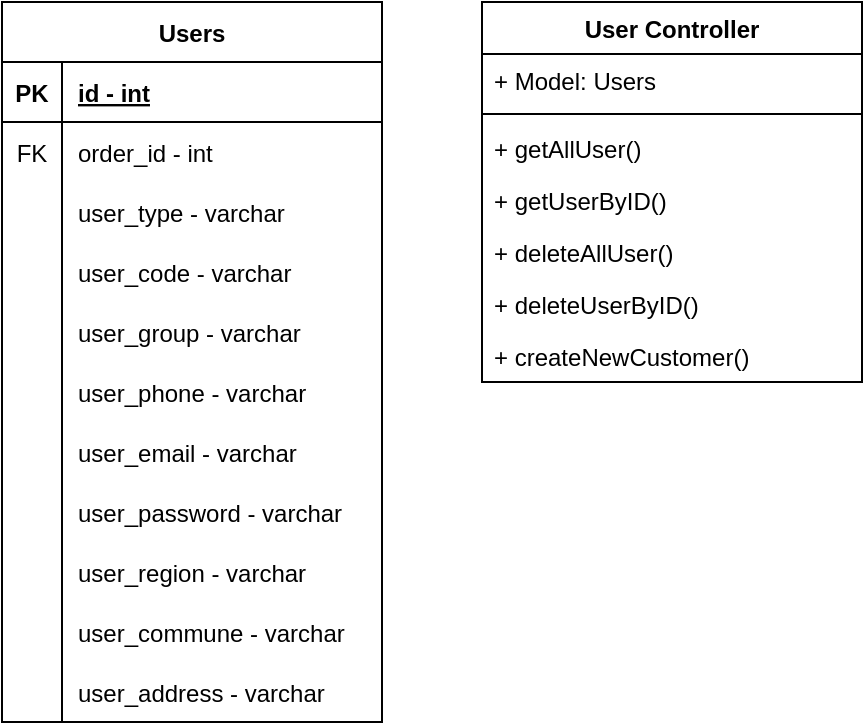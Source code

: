 <mxfile version="21.0.2" type="github">
  <diagram id="C5RBs43oDa-KdzZeNtuy" name="Page-1">
    <mxGraphModel dx="-22" dy="2096" grid="1" gridSize="10" guides="1" tooltips="1" connect="1" arrows="1" fold="1" page="1" pageScale="1" pageWidth="827" pageHeight="1169" math="0" shadow="0">
      <root>
        <mxCell id="WIyWlLk6GJQsqaUBKTNV-0" />
        <mxCell id="WIyWlLk6GJQsqaUBKTNV-1" parent="WIyWlLk6GJQsqaUBKTNV-0" />
        <mxCell id="qIMvTuTYGEKUYPbWUyUb-25" value="Users" style="shape=table;startSize=30;container=1;collapsible=1;childLayout=tableLayout;fixedRows=1;rowLines=0;fontStyle=1;align=center;resizeLast=1;" vertex="1" parent="WIyWlLk6GJQsqaUBKTNV-1">
          <mxGeometry x="2200" y="-270" width="190" height="360" as="geometry" />
        </mxCell>
        <mxCell id="qIMvTuTYGEKUYPbWUyUb-26" value="" style="shape=tableRow;horizontal=0;startSize=0;swimlaneHead=0;swimlaneBody=0;fillColor=none;collapsible=0;dropTarget=0;points=[[0,0.5],[1,0.5]];portConstraint=eastwest;top=0;left=0;right=0;bottom=1;" vertex="1" parent="qIMvTuTYGEKUYPbWUyUb-25">
          <mxGeometry y="30" width="190" height="30" as="geometry" />
        </mxCell>
        <mxCell id="qIMvTuTYGEKUYPbWUyUb-27" value="PK" style="shape=partialRectangle;connectable=0;fillColor=none;top=0;left=0;bottom=0;right=0;fontStyle=1;overflow=hidden;" vertex="1" parent="qIMvTuTYGEKUYPbWUyUb-26">
          <mxGeometry width="30" height="30" as="geometry">
            <mxRectangle width="30" height="30" as="alternateBounds" />
          </mxGeometry>
        </mxCell>
        <mxCell id="qIMvTuTYGEKUYPbWUyUb-28" value="id - int" style="shape=partialRectangle;connectable=0;fillColor=none;top=0;left=0;bottom=0;right=0;align=left;spacingLeft=6;fontStyle=5;overflow=hidden;" vertex="1" parent="qIMvTuTYGEKUYPbWUyUb-26">
          <mxGeometry x="30" width="160" height="30" as="geometry">
            <mxRectangle width="160" height="30" as="alternateBounds" />
          </mxGeometry>
        </mxCell>
        <mxCell id="qIMvTuTYGEKUYPbWUyUb-29" value="" style="shape=tableRow;horizontal=0;startSize=0;swimlaneHead=0;swimlaneBody=0;fillColor=none;collapsible=0;dropTarget=0;points=[[0,0.5],[1,0.5]];portConstraint=eastwest;top=0;left=0;right=0;bottom=0;" vertex="1" parent="qIMvTuTYGEKUYPbWUyUb-25">
          <mxGeometry y="60" width="190" height="30" as="geometry" />
        </mxCell>
        <mxCell id="qIMvTuTYGEKUYPbWUyUb-30" value="FK" style="shape=partialRectangle;connectable=0;fillColor=none;top=0;left=0;bottom=0;right=0;editable=1;overflow=hidden;" vertex="1" parent="qIMvTuTYGEKUYPbWUyUb-29">
          <mxGeometry width="30" height="30" as="geometry">
            <mxRectangle width="30" height="30" as="alternateBounds" />
          </mxGeometry>
        </mxCell>
        <mxCell id="qIMvTuTYGEKUYPbWUyUb-31" value="order_id - int" style="shape=partialRectangle;connectable=0;fillColor=none;top=0;left=0;bottom=0;right=0;align=left;spacingLeft=6;overflow=hidden;" vertex="1" parent="qIMvTuTYGEKUYPbWUyUb-29">
          <mxGeometry x="30" width="160" height="30" as="geometry">
            <mxRectangle width="160" height="30" as="alternateBounds" />
          </mxGeometry>
        </mxCell>
        <mxCell id="qIMvTuTYGEKUYPbWUyUb-35" value="" style="shape=tableRow;horizontal=0;startSize=0;swimlaneHead=0;swimlaneBody=0;fillColor=none;collapsible=0;dropTarget=0;points=[[0,0.5],[1,0.5]];portConstraint=eastwest;top=0;left=0;right=0;bottom=0;" vertex="1" parent="qIMvTuTYGEKUYPbWUyUb-25">
          <mxGeometry y="90" width="190" height="30" as="geometry" />
        </mxCell>
        <mxCell id="qIMvTuTYGEKUYPbWUyUb-36" value="" style="shape=partialRectangle;connectable=0;fillColor=none;top=0;left=0;bottom=0;right=0;editable=1;overflow=hidden;" vertex="1" parent="qIMvTuTYGEKUYPbWUyUb-35">
          <mxGeometry width="30" height="30" as="geometry">
            <mxRectangle width="30" height="30" as="alternateBounds" />
          </mxGeometry>
        </mxCell>
        <mxCell id="qIMvTuTYGEKUYPbWUyUb-37" value="user_type - varchar" style="shape=partialRectangle;connectable=0;fillColor=none;top=0;left=0;bottom=0;right=0;align=left;spacingLeft=6;overflow=hidden;" vertex="1" parent="qIMvTuTYGEKUYPbWUyUb-35">
          <mxGeometry x="30" width="160" height="30" as="geometry">
            <mxRectangle width="160" height="30" as="alternateBounds" />
          </mxGeometry>
        </mxCell>
        <mxCell id="qIMvTuTYGEKUYPbWUyUb-38" value="" style="shape=tableRow;horizontal=0;startSize=0;swimlaneHead=0;swimlaneBody=0;fillColor=none;collapsible=0;dropTarget=0;points=[[0,0.5],[1,0.5]];portConstraint=eastwest;top=0;left=0;right=0;bottom=0;" vertex="1" parent="qIMvTuTYGEKUYPbWUyUb-25">
          <mxGeometry y="120" width="190" height="30" as="geometry" />
        </mxCell>
        <mxCell id="qIMvTuTYGEKUYPbWUyUb-39" value="" style="shape=partialRectangle;connectable=0;fillColor=none;top=0;left=0;bottom=0;right=0;editable=1;overflow=hidden;" vertex="1" parent="qIMvTuTYGEKUYPbWUyUb-38">
          <mxGeometry width="30" height="30" as="geometry">
            <mxRectangle width="30" height="30" as="alternateBounds" />
          </mxGeometry>
        </mxCell>
        <mxCell id="qIMvTuTYGEKUYPbWUyUb-40" value="user_code - varchar" style="shape=partialRectangle;connectable=0;fillColor=none;top=0;left=0;bottom=0;right=0;align=left;spacingLeft=6;overflow=hidden;" vertex="1" parent="qIMvTuTYGEKUYPbWUyUb-38">
          <mxGeometry x="30" width="160" height="30" as="geometry">
            <mxRectangle width="160" height="30" as="alternateBounds" />
          </mxGeometry>
        </mxCell>
        <mxCell id="qIMvTuTYGEKUYPbWUyUb-47" value="" style="shape=tableRow;horizontal=0;startSize=0;swimlaneHead=0;swimlaneBody=0;fillColor=none;collapsible=0;dropTarget=0;points=[[0,0.5],[1,0.5]];portConstraint=eastwest;top=0;left=0;right=0;bottom=0;" vertex="1" parent="qIMvTuTYGEKUYPbWUyUb-25">
          <mxGeometry y="150" width="190" height="30" as="geometry" />
        </mxCell>
        <mxCell id="qIMvTuTYGEKUYPbWUyUb-48" value="" style="shape=partialRectangle;connectable=0;fillColor=none;top=0;left=0;bottom=0;right=0;editable=1;overflow=hidden;" vertex="1" parent="qIMvTuTYGEKUYPbWUyUb-47">
          <mxGeometry width="30" height="30" as="geometry">
            <mxRectangle width="30" height="30" as="alternateBounds" />
          </mxGeometry>
        </mxCell>
        <mxCell id="qIMvTuTYGEKUYPbWUyUb-49" value="user_group - varchar" style="shape=partialRectangle;connectable=0;fillColor=none;top=0;left=0;bottom=0;right=0;align=left;spacingLeft=6;overflow=hidden;" vertex="1" parent="qIMvTuTYGEKUYPbWUyUb-47">
          <mxGeometry x="30" width="160" height="30" as="geometry">
            <mxRectangle width="160" height="30" as="alternateBounds" />
          </mxGeometry>
        </mxCell>
        <mxCell id="qIMvTuTYGEKUYPbWUyUb-50" value="" style="shape=tableRow;horizontal=0;startSize=0;swimlaneHead=0;swimlaneBody=0;fillColor=none;collapsible=0;dropTarget=0;points=[[0,0.5],[1,0.5]];portConstraint=eastwest;top=0;left=0;right=0;bottom=0;" vertex="1" parent="qIMvTuTYGEKUYPbWUyUb-25">
          <mxGeometry y="180" width="190" height="30" as="geometry" />
        </mxCell>
        <mxCell id="qIMvTuTYGEKUYPbWUyUb-51" value="" style="shape=partialRectangle;connectable=0;fillColor=none;top=0;left=0;bottom=0;right=0;editable=1;overflow=hidden;" vertex="1" parent="qIMvTuTYGEKUYPbWUyUb-50">
          <mxGeometry width="30" height="30" as="geometry">
            <mxRectangle width="30" height="30" as="alternateBounds" />
          </mxGeometry>
        </mxCell>
        <mxCell id="qIMvTuTYGEKUYPbWUyUb-52" value="user_phone - varchar" style="shape=partialRectangle;connectable=0;fillColor=none;top=0;left=0;bottom=0;right=0;align=left;spacingLeft=6;overflow=hidden;" vertex="1" parent="qIMvTuTYGEKUYPbWUyUb-50">
          <mxGeometry x="30" width="160" height="30" as="geometry">
            <mxRectangle width="160" height="30" as="alternateBounds" />
          </mxGeometry>
        </mxCell>
        <mxCell id="qIMvTuTYGEKUYPbWUyUb-53" value="" style="shape=tableRow;horizontal=0;startSize=0;swimlaneHead=0;swimlaneBody=0;fillColor=none;collapsible=0;dropTarget=0;points=[[0,0.5],[1,0.5]];portConstraint=eastwest;top=0;left=0;right=0;bottom=0;" vertex="1" parent="qIMvTuTYGEKUYPbWUyUb-25">
          <mxGeometry y="210" width="190" height="30" as="geometry" />
        </mxCell>
        <mxCell id="qIMvTuTYGEKUYPbWUyUb-54" value="" style="shape=partialRectangle;connectable=0;fillColor=none;top=0;left=0;bottom=0;right=0;editable=1;overflow=hidden;" vertex="1" parent="qIMvTuTYGEKUYPbWUyUb-53">
          <mxGeometry width="30" height="30" as="geometry">
            <mxRectangle width="30" height="30" as="alternateBounds" />
          </mxGeometry>
        </mxCell>
        <mxCell id="qIMvTuTYGEKUYPbWUyUb-55" value="user_email - varchar" style="shape=partialRectangle;connectable=0;fillColor=none;top=0;left=0;bottom=0;right=0;align=left;spacingLeft=6;overflow=hidden;" vertex="1" parent="qIMvTuTYGEKUYPbWUyUb-53">
          <mxGeometry x="30" width="160" height="30" as="geometry">
            <mxRectangle width="160" height="30" as="alternateBounds" />
          </mxGeometry>
        </mxCell>
        <mxCell id="qIMvTuTYGEKUYPbWUyUb-56" value="" style="shape=tableRow;horizontal=0;startSize=0;swimlaneHead=0;swimlaneBody=0;fillColor=none;collapsible=0;dropTarget=0;points=[[0,0.5],[1,0.5]];portConstraint=eastwest;top=0;left=0;right=0;bottom=0;" vertex="1" parent="qIMvTuTYGEKUYPbWUyUb-25">
          <mxGeometry y="240" width="190" height="30" as="geometry" />
        </mxCell>
        <mxCell id="qIMvTuTYGEKUYPbWUyUb-57" value="" style="shape=partialRectangle;connectable=0;fillColor=none;top=0;left=0;bottom=0;right=0;editable=1;overflow=hidden;" vertex="1" parent="qIMvTuTYGEKUYPbWUyUb-56">
          <mxGeometry width="30" height="30" as="geometry">
            <mxRectangle width="30" height="30" as="alternateBounds" />
          </mxGeometry>
        </mxCell>
        <mxCell id="qIMvTuTYGEKUYPbWUyUb-58" value="user_password - varchar" style="shape=partialRectangle;connectable=0;fillColor=none;top=0;left=0;bottom=0;right=0;align=left;spacingLeft=6;overflow=hidden;" vertex="1" parent="qIMvTuTYGEKUYPbWUyUb-56">
          <mxGeometry x="30" width="160" height="30" as="geometry">
            <mxRectangle width="160" height="30" as="alternateBounds" />
          </mxGeometry>
        </mxCell>
        <mxCell id="qIMvTuTYGEKUYPbWUyUb-59" value="" style="shape=tableRow;horizontal=0;startSize=0;swimlaneHead=0;swimlaneBody=0;fillColor=none;collapsible=0;dropTarget=0;points=[[0,0.5],[1,0.5]];portConstraint=eastwest;top=0;left=0;right=0;bottom=0;" vertex="1" parent="qIMvTuTYGEKUYPbWUyUb-25">
          <mxGeometry y="270" width="190" height="30" as="geometry" />
        </mxCell>
        <mxCell id="qIMvTuTYGEKUYPbWUyUb-60" value="" style="shape=partialRectangle;connectable=0;fillColor=none;top=0;left=0;bottom=0;right=0;editable=1;overflow=hidden;" vertex="1" parent="qIMvTuTYGEKUYPbWUyUb-59">
          <mxGeometry width="30" height="30" as="geometry">
            <mxRectangle width="30" height="30" as="alternateBounds" />
          </mxGeometry>
        </mxCell>
        <mxCell id="qIMvTuTYGEKUYPbWUyUb-61" value="user_region - varchar" style="shape=partialRectangle;connectable=0;fillColor=none;top=0;left=0;bottom=0;right=0;align=left;spacingLeft=6;overflow=hidden;" vertex="1" parent="qIMvTuTYGEKUYPbWUyUb-59">
          <mxGeometry x="30" width="160" height="30" as="geometry">
            <mxRectangle width="160" height="30" as="alternateBounds" />
          </mxGeometry>
        </mxCell>
        <mxCell id="qIMvTuTYGEKUYPbWUyUb-62" value="" style="shape=tableRow;horizontal=0;startSize=0;swimlaneHead=0;swimlaneBody=0;fillColor=none;collapsible=0;dropTarget=0;points=[[0,0.5],[1,0.5]];portConstraint=eastwest;top=0;left=0;right=0;bottom=0;" vertex="1" parent="qIMvTuTYGEKUYPbWUyUb-25">
          <mxGeometry y="300" width="190" height="30" as="geometry" />
        </mxCell>
        <mxCell id="qIMvTuTYGEKUYPbWUyUb-63" value="" style="shape=partialRectangle;connectable=0;fillColor=none;top=0;left=0;bottom=0;right=0;editable=1;overflow=hidden;" vertex="1" parent="qIMvTuTYGEKUYPbWUyUb-62">
          <mxGeometry width="30" height="30" as="geometry">
            <mxRectangle width="30" height="30" as="alternateBounds" />
          </mxGeometry>
        </mxCell>
        <mxCell id="qIMvTuTYGEKUYPbWUyUb-64" value="user_commune - varchar" style="shape=partialRectangle;connectable=0;fillColor=none;top=0;left=0;bottom=0;right=0;align=left;spacingLeft=6;overflow=hidden;" vertex="1" parent="qIMvTuTYGEKUYPbWUyUb-62">
          <mxGeometry x="30" width="160" height="30" as="geometry">
            <mxRectangle width="160" height="30" as="alternateBounds" />
          </mxGeometry>
        </mxCell>
        <mxCell id="qIMvTuTYGEKUYPbWUyUb-65" value="" style="shape=tableRow;horizontal=0;startSize=0;swimlaneHead=0;swimlaneBody=0;fillColor=none;collapsible=0;dropTarget=0;points=[[0,0.5],[1,0.5]];portConstraint=eastwest;top=0;left=0;right=0;bottom=0;" vertex="1" parent="qIMvTuTYGEKUYPbWUyUb-25">
          <mxGeometry y="330" width="190" height="30" as="geometry" />
        </mxCell>
        <mxCell id="qIMvTuTYGEKUYPbWUyUb-66" value="" style="shape=partialRectangle;connectable=0;fillColor=none;top=0;left=0;bottom=0;right=0;editable=1;overflow=hidden;" vertex="1" parent="qIMvTuTYGEKUYPbWUyUb-65">
          <mxGeometry width="30" height="30" as="geometry">
            <mxRectangle width="30" height="30" as="alternateBounds" />
          </mxGeometry>
        </mxCell>
        <mxCell id="qIMvTuTYGEKUYPbWUyUb-67" value="user_address - varchar" style="shape=partialRectangle;connectable=0;fillColor=none;top=0;left=0;bottom=0;right=0;align=left;spacingLeft=6;overflow=hidden;" vertex="1" parent="qIMvTuTYGEKUYPbWUyUb-65">
          <mxGeometry x="30" width="160" height="30" as="geometry">
            <mxRectangle width="160" height="30" as="alternateBounds" />
          </mxGeometry>
        </mxCell>
        <mxCell id="qIMvTuTYGEKUYPbWUyUb-72" value="User Controller" style="swimlane;fontStyle=1;align=center;verticalAlign=top;childLayout=stackLayout;horizontal=1;startSize=26;horizontalStack=0;resizeParent=1;resizeParentMax=0;resizeLast=0;collapsible=1;marginBottom=0;whiteSpace=wrap;html=1;" vertex="1" parent="WIyWlLk6GJQsqaUBKTNV-1">
          <mxGeometry x="2440" y="-270" width="190" height="190" as="geometry" />
        </mxCell>
        <mxCell id="qIMvTuTYGEKUYPbWUyUb-73" value="+ Model: Users" style="text;strokeColor=none;fillColor=none;align=left;verticalAlign=top;spacingLeft=4;spacingRight=4;overflow=hidden;rotatable=0;points=[[0,0.5],[1,0.5]];portConstraint=eastwest;whiteSpace=wrap;html=1;" vertex="1" parent="qIMvTuTYGEKUYPbWUyUb-72">
          <mxGeometry y="26" width="190" height="26" as="geometry" />
        </mxCell>
        <mxCell id="qIMvTuTYGEKUYPbWUyUb-74" value="" style="line;strokeWidth=1;fillColor=none;align=left;verticalAlign=middle;spacingTop=-1;spacingLeft=3;spacingRight=3;rotatable=0;labelPosition=right;points=[];portConstraint=eastwest;strokeColor=inherit;" vertex="1" parent="qIMvTuTYGEKUYPbWUyUb-72">
          <mxGeometry y="52" width="190" height="8" as="geometry" />
        </mxCell>
        <mxCell id="qIMvTuTYGEKUYPbWUyUb-75" value="+ getAllUser()" style="text;strokeColor=none;fillColor=none;align=left;verticalAlign=top;spacingLeft=4;spacingRight=4;overflow=hidden;rotatable=0;points=[[0,0.5],[1,0.5]];portConstraint=eastwest;whiteSpace=wrap;html=1;" vertex="1" parent="qIMvTuTYGEKUYPbWUyUb-72">
          <mxGeometry y="60" width="190" height="26" as="geometry" />
        </mxCell>
        <mxCell id="qIMvTuTYGEKUYPbWUyUb-76" value="+ getUserByID()" style="text;strokeColor=none;fillColor=none;align=left;verticalAlign=top;spacingLeft=4;spacingRight=4;overflow=hidden;rotatable=0;points=[[0,0.5],[1,0.5]];portConstraint=eastwest;whiteSpace=wrap;html=1;" vertex="1" parent="qIMvTuTYGEKUYPbWUyUb-72">
          <mxGeometry y="86" width="190" height="26" as="geometry" />
        </mxCell>
        <mxCell id="qIMvTuTYGEKUYPbWUyUb-80" value="+ deleteAllUser()" style="text;strokeColor=none;fillColor=none;align=left;verticalAlign=top;spacingLeft=4;spacingRight=4;overflow=hidden;rotatable=0;points=[[0,0.5],[1,0.5]];portConstraint=eastwest;whiteSpace=wrap;html=1;" vertex="1" parent="qIMvTuTYGEKUYPbWUyUb-72">
          <mxGeometry y="112" width="190" height="26" as="geometry" />
        </mxCell>
        <mxCell id="qIMvTuTYGEKUYPbWUyUb-81" value="+ deleteUserByID()" style="text;strokeColor=none;fillColor=none;align=left;verticalAlign=top;spacingLeft=4;spacingRight=4;overflow=hidden;rotatable=0;points=[[0,0.5],[1,0.5]];portConstraint=eastwest;whiteSpace=wrap;html=1;" vertex="1" parent="qIMvTuTYGEKUYPbWUyUb-72">
          <mxGeometry y="138" width="190" height="26" as="geometry" />
        </mxCell>
        <mxCell id="qIMvTuTYGEKUYPbWUyUb-79" value="+ createNewCustomer()" style="text;strokeColor=none;fillColor=none;align=left;verticalAlign=top;spacingLeft=4;spacingRight=4;overflow=hidden;rotatable=0;points=[[0,0.5],[1,0.5]];portConstraint=eastwest;whiteSpace=wrap;html=1;" vertex="1" parent="qIMvTuTYGEKUYPbWUyUb-72">
          <mxGeometry y="164" width="190" height="26" as="geometry" />
        </mxCell>
      </root>
    </mxGraphModel>
  </diagram>
</mxfile>
